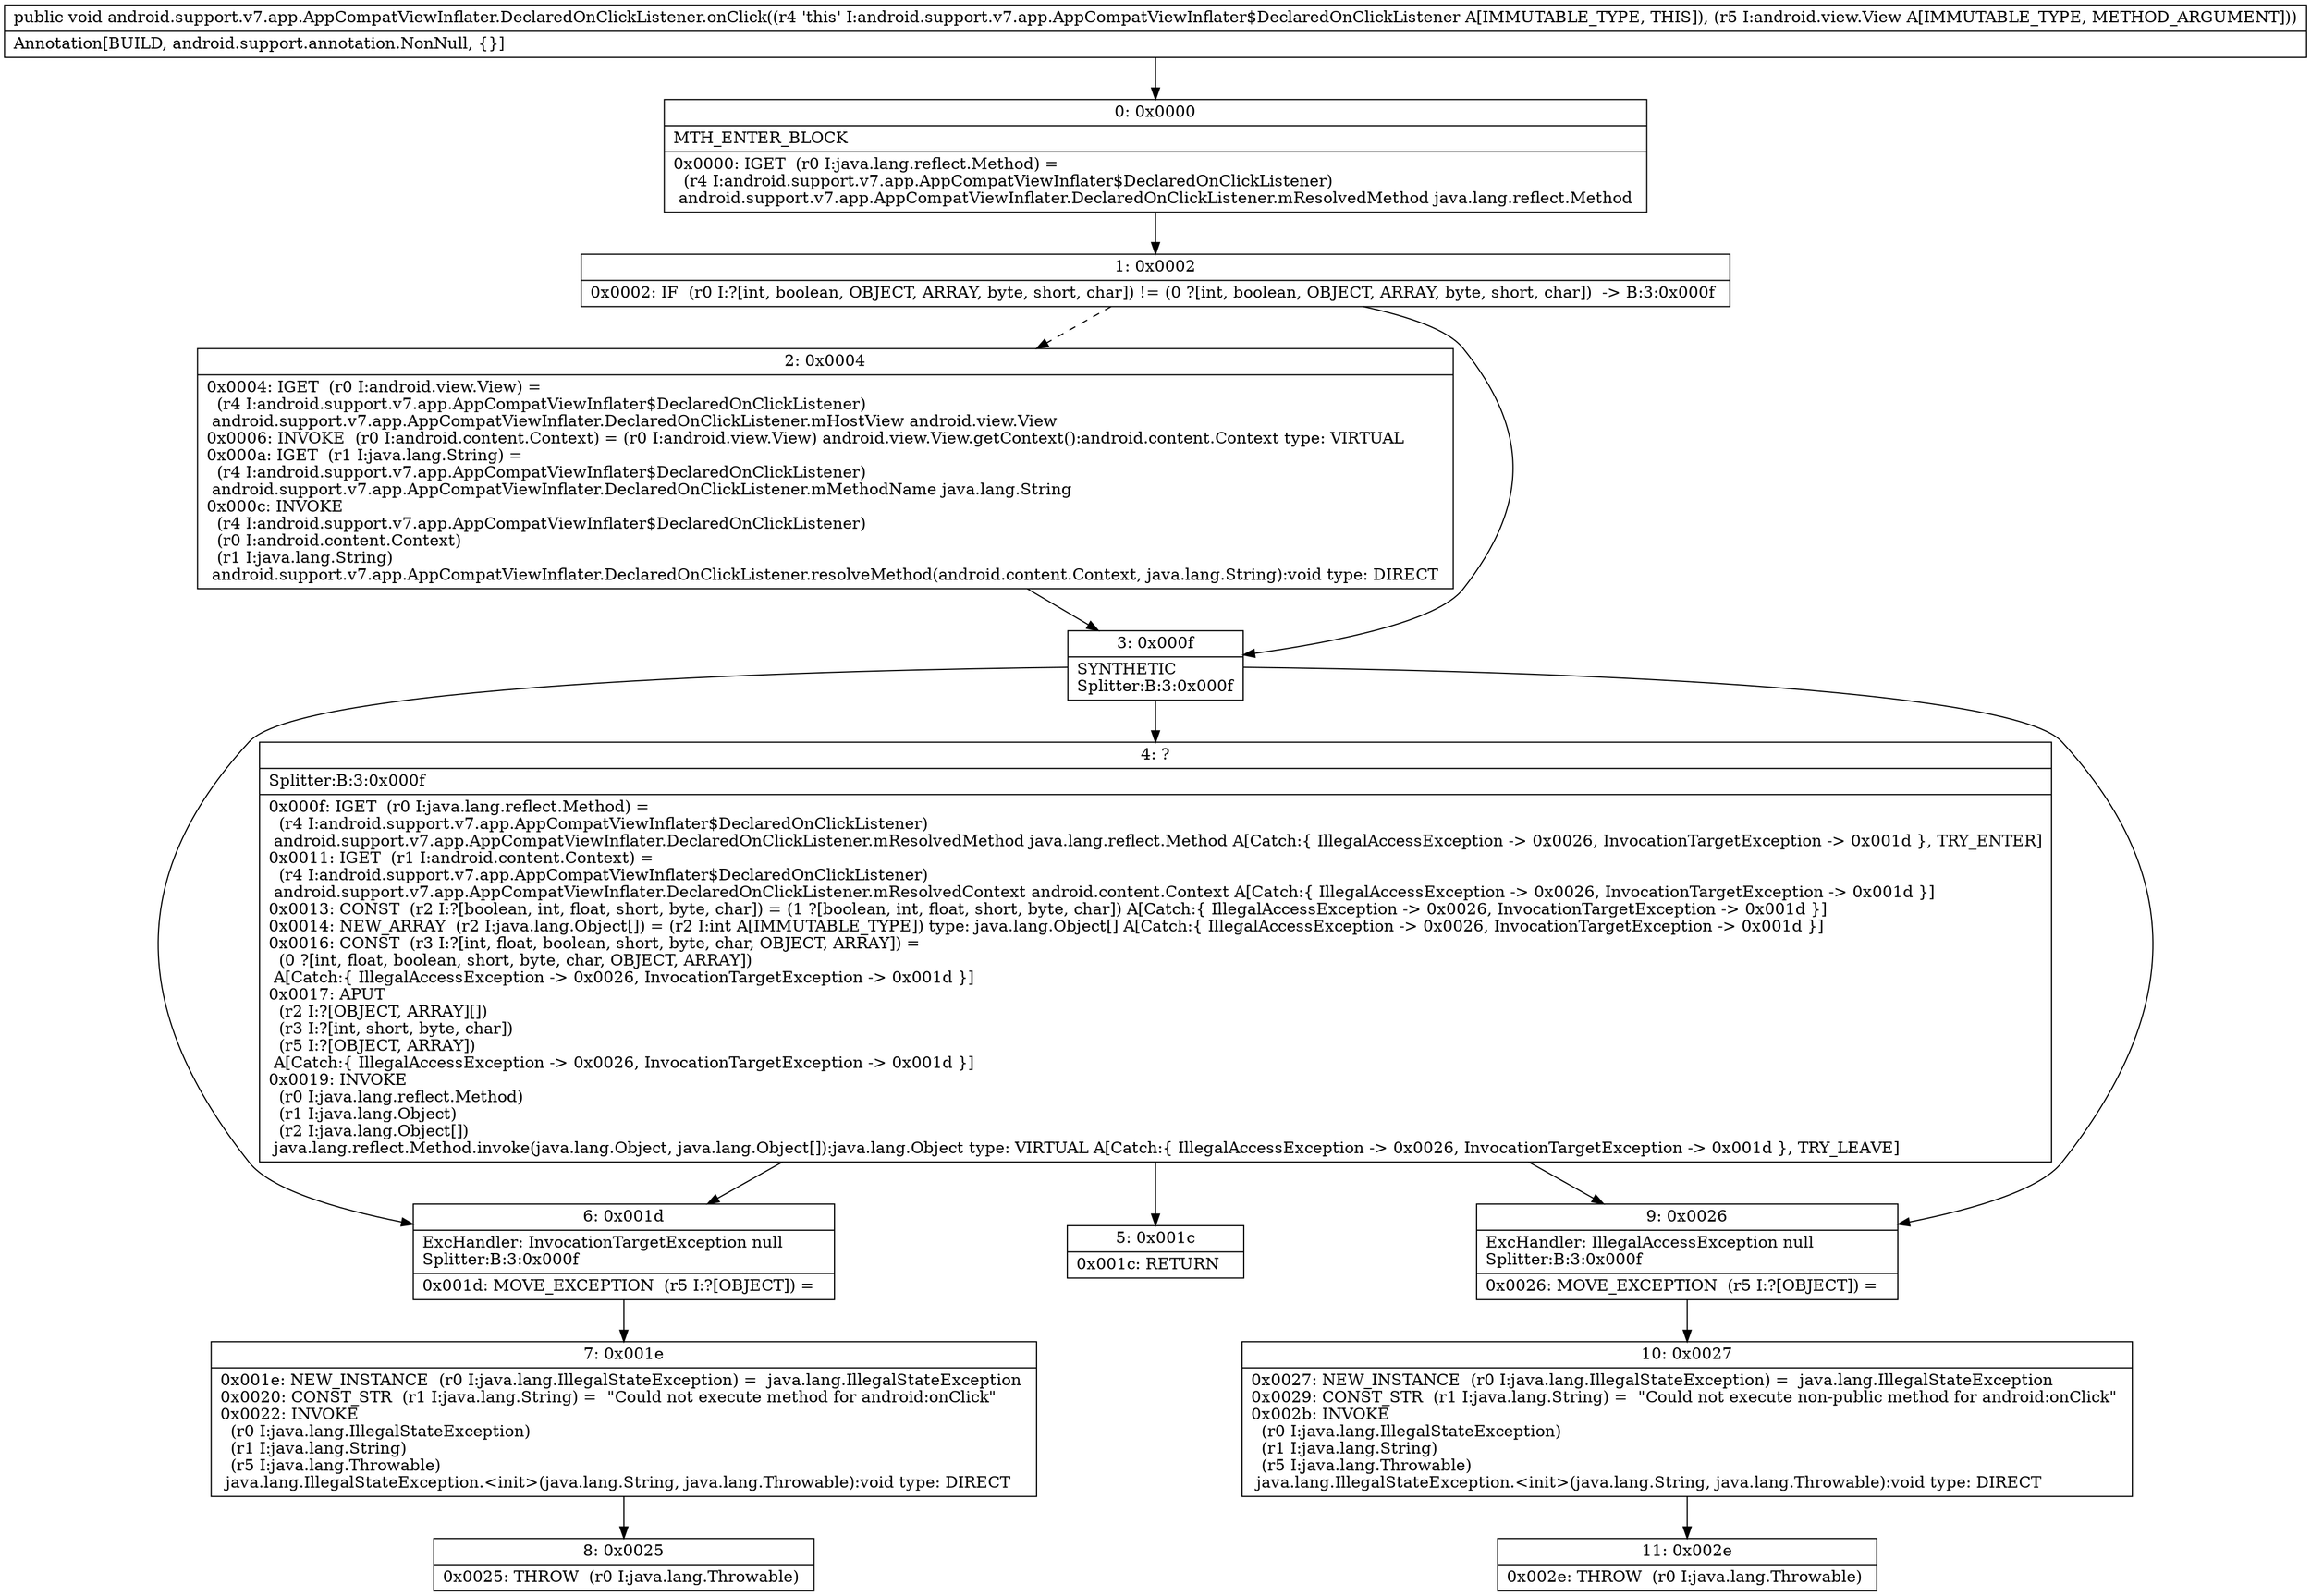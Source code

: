 digraph "CFG forandroid.support.v7.app.AppCompatViewInflater.DeclaredOnClickListener.onClick(Landroid\/view\/View;)V" {
Node_0 [shape=record,label="{0\:\ 0x0000|MTH_ENTER_BLOCK\l|0x0000: IGET  (r0 I:java.lang.reflect.Method) = \l  (r4 I:android.support.v7.app.AppCompatViewInflater$DeclaredOnClickListener)\l android.support.v7.app.AppCompatViewInflater.DeclaredOnClickListener.mResolvedMethod java.lang.reflect.Method \l}"];
Node_1 [shape=record,label="{1\:\ 0x0002|0x0002: IF  (r0 I:?[int, boolean, OBJECT, ARRAY, byte, short, char]) != (0 ?[int, boolean, OBJECT, ARRAY, byte, short, char])  \-\> B:3:0x000f \l}"];
Node_2 [shape=record,label="{2\:\ 0x0004|0x0004: IGET  (r0 I:android.view.View) = \l  (r4 I:android.support.v7.app.AppCompatViewInflater$DeclaredOnClickListener)\l android.support.v7.app.AppCompatViewInflater.DeclaredOnClickListener.mHostView android.view.View \l0x0006: INVOKE  (r0 I:android.content.Context) = (r0 I:android.view.View) android.view.View.getContext():android.content.Context type: VIRTUAL \l0x000a: IGET  (r1 I:java.lang.String) = \l  (r4 I:android.support.v7.app.AppCompatViewInflater$DeclaredOnClickListener)\l android.support.v7.app.AppCompatViewInflater.DeclaredOnClickListener.mMethodName java.lang.String \l0x000c: INVOKE  \l  (r4 I:android.support.v7.app.AppCompatViewInflater$DeclaredOnClickListener)\l  (r0 I:android.content.Context)\l  (r1 I:java.lang.String)\l android.support.v7.app.AppCompatViewInflater.DeclaredOnClickListener.resolveMethod(android.content.Context, java.lang.String):void type: DIRECT \l}"];
Node_3 [shape=record,label="{3\:\ 0x000f|SYNTHETIC\lSplitter:B:3:0x000f\l}"];
Node_4 [shape=record,label="{4\:\ ?|Splitter:B:3:0x000f\l|0x000f: IGET  (r0 I:java.lang.reflect.Method) = \l  (r4 I:android.support.v7.app.AppCompatViewInflater$DeclaredOnClickListener)\l android.support.v7.app.AppCompatViewInflater.DeclaredOnClickListener.mResolvedMethod java.lang.reflect.Method A[Catch:\{ IllegalAccessException \-\> 0x0026, InvocationTargetException \-\> 0x001d \}, TRY_ENTER]\l0x0011: IGET  (r1 I:android.content.Context) = \l  (r4 I:android.support.v7.app.AppCompatViewInflater$DeclaredOnClickListener)\l android.support.v7.app.AppCompatViewInflater.DeclaredOnClickListener.mResolvedContext android.content.Context A[Catch:\{ IllegalAccessException \-\> 0x0026, InvocationTargetException \-\> 0x001d \}]\l0x0013: CONST  (r2 I:?[boolean, int, float, short, byte, char]) = (1 ?[boolean, int, float, short, byte, char]) A[Catch:\{ IllegalAccessException \-\> 0x0026, InvocationTargetException \-\> 0x001d \}]\l0x0014: NEW_ARRAY  (r2 I:java.lang.Object[]) = (r2 I:int A[IMMUTABLE_TYPE]) type: java.lang.Object[] A[Catch:\{ IllegalAccessException \-\> 0x0026, InvocationTargetException \-\> 0x001d \}]\l0x0016: CONST  (r3 I:?[int, float, boolean, short, byte, char, OBJECT, ARRAY]) = \l  (0 ?[int, float, boolean, short, byte, char, OBJECT, ARRAY])\l A[Catch:\{ IllegalAccessException \-\> 0x0026, InvocationTargetException \-\> 0x001d \}]\l0x0017: APUT  \l  (r2 I:?[OBJECT, ARRAY][])\l  (r3 I:?[int, short, byte, char])\l  (r5 I:?[OBJECT, ARRAY])\l A[Catch:\{ IllegalAccessException \-\> 0x0026, InvocationTargetException \-\> 0x001d \}]\l0x0019: INVOKE  \l  (r0 I:java.lang.reflect.Method)\l  (r1 I:java.lang.Object)\l  (r2 I:java.lang.Object[])\l java.lang.reflect.Method.invoke(java.lang.Object, java.lang.Object[]):java.lang.Object type: VIRTUAL A[Catch:\{ IllegalAccessException \-\> 0x0026, InvocationTargetException \-\> 0x001d \}, TRY_LEAVE]\l}"];
Node_5 [shape=record,label="{5\:\ 0x001c|0x001c: RETURN   \l}"];
Node_6 [shape=record,label="{6\:\ 0x001d|ExcHandler: InvocationTargetException null\lSplitter:B:3:0x000f\l|0x001d: MOVE_EXCEPTION  (r5 I:?[OBJECT]) =  \l}"];
Node_7 [shape=record,label="{7\:\ 0x001e|0x001e: NEW_INSTANCE  (r0 I:java.lang.IllegalStateException) =  java.lang.IllegalStateException \l0x0020: CONST_STR  (r1 I:java.lang.String) =  \"Could not execute method for android:onClick\" \l0x0022: INVOKE  \l  (r0 I:java.lang.IllegalStateException)\l  (r1 I:java.lang.String)\l  (r5 I:java.lang.Throwable)\l java.lang.IllegalStateException.\<init\>(java.lang.String, java.lang.Throwable):void type: DIRECT \l}"];
Node_8 [shape=record,label="{8\:\ 0x0025|0x0025: THROW  (r0 I:java.lang.Throwable) \l}"];
Node_9 [shape=record,label="{9\:\ 0x0026|ExcHandler: IllegalAccessException null\lSplitter:B:3:0x000f\l|0x0026: MOVE_EXCEPTION  (r5 I:?[OBJECT]) =  \l}"];
Node_10 [shape=record,label="{10\:\ 0x0027|0x0027: NEW_INSTANCE  (r0 I:java.lang.IllegalStateException) =  java.lang.IllegalStateException \l0x0029: CONST_STR  (r1 I:java.lang.String) =  \"Could not execute non\-public method for android:onClick\" \l0x002b: INVOKE  \l  (r0 I:java.lang.IllegalStateException)\l  (r1 I:java.lang.String)\l  (r5 I:java.lang.Throwable)\l java.lang.IllegalStateException.\<init\>(java.lang.String, java.lang.Throwable):void type: DIRECT \l}"];
Node_11 [shape=record,label="{11\:\ 0x002e|0x002e: THROW  (r0 I:java.lang.Throwable) \l}"];
MethodNode[shape=record,label="{public void android.support.v7.app.AppCompatViewInflater.DeclaredOnClickListener.onClick((r4 'this' I:android.support.v7.app.AppCompatViewInflater$DeclaredOnClickListener A[IMMUTABLE_TYPE, THIS]), (r5 I:android.view.View A[IMMUTABLE_TYPE, METHOD_ARGUMENT]))  | Annotation[BUILD, android.support.annotation.NonNull, \{\}]\l}"];
MethodNode -> Node_0;
Node_0 -> Node_1;
Node_1 -> Node_2[style=dashed];
Node_1 -> Node_3;
Node_2 -> Node_3;
Node_3 -> Node_4;
Node_3 -> Node_9;
Node_3 -> Node_6;
Node_4 -> Node_5;
Node_4 -> Node_9;
Node_4 -> Node_6;
Node_6 -> Node_7;
Node_7 -> Node_8;
Node_9 -> Node_10;
Node_10 -> Node_11;
}

